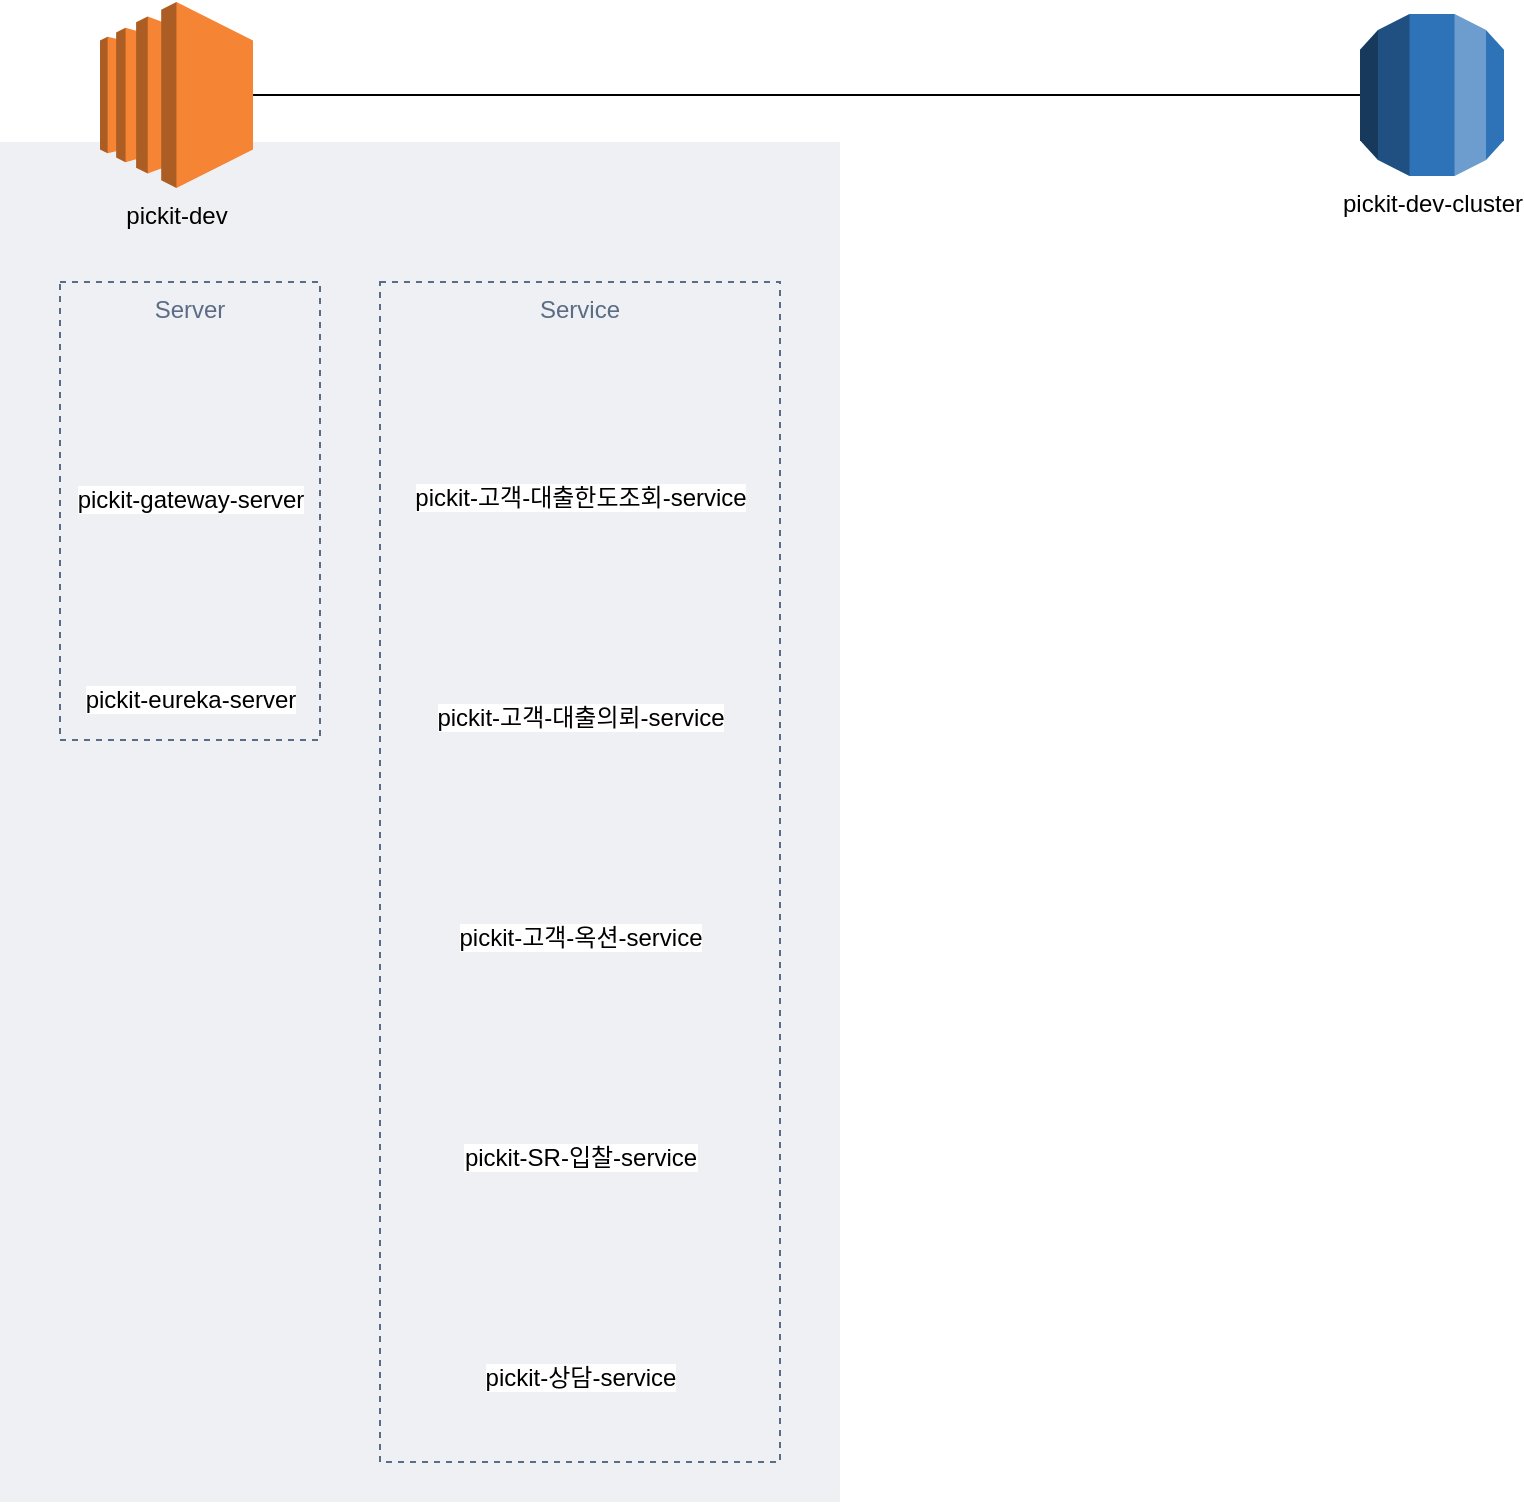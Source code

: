 <mxfile version="20.5.3" type="github">
  <diagram id="Ht1M8jgEwFfnCIfOTk4-" name="Page-1">
    <mxGraphModel dx="1113" dy="-67" grid="1" gridSize="10" guides="1" tooltips="1" connect="1" arrows="1" fold="1" page="1" pageScale="1" pageWidth="1169" pageHeight="827" math="0" shadow="0">
      <root>
        <mxCell id="0" />
        <mxCell id="1" parent="0" />
        <mxCell id="rYHKCPCsF7oC6Pboayof-44" value="" style="fillColor=#EFF0F3;strokeColor=none;dashed=0;verticalAlign=top;fontStyle=0;fontColor=#232F3D;" vertex="1" parent="1">
          <mxGeometry x="10" y="1050" width="420" height="680" as="geometry" />
        </mxCell>
        <mxCell id="rYHKCPCsF7oC6Pboayof-14" style="edgeStyle=orthogonalEdgeStyle;rounded=0;orthogonalLoop=1;jettySize=auto;html=1;endArrow=none;endFill=0;" edge="1" parent="1" source="rYHKCPCsF7oC6Pboayof-15" target="rYHKCPCsF7oC6Pboayof-16">
          <mxGeometry relative="1" as="geometry" />
        </mxCell>
        <mxCell id="rYHKCPCsF7oC6Pboayof-15" value="pickit-dev" style="outlineConnect=0;dashed=0;verticalLabelPosition=bottom;verticalAlign=top;align=center;html=1;shape=mxgraph.aws3.ec2;fillColor=#F58534;gradientColor=none;" vertex="1" parent="1">
          <mxGeometry x="60" y="980" width="76.5" height="93" as="geometry" />
        </mxCell>
        <mxCell id="rYHKCPCsF7oC6Pboayof-16" value="pickit-dev-cluster" style="outlineConnect=0;dashed=0;verticalLabelPosition=bottom;verticalAlign=top;align=center;html=1;shape=mxgraph.aws3.rds;fillColor=#2E73B8;gradientColor=none;" vertex="1" parent="1">
          <mxGeometry x="690" y="986" width="72" height="81" as="geometry" />
        </mxCell>
        <mxCell id="rYHKCPCsF7oC6Pboayof-35" value="" style="group" vertex="1" connectable="0" parent="1">
          <mxGeometry x="40" y="1120" width="130" height="229" as="geometry" />
        </mxCell>
        <mxCell id="rYHKCPCsF7oC6Pboayof-21" value="pickit-gateway-server" style="shape=image;html=1;verticalAlign=top;verticalLabelPosition=bottom;labelBackgroundColor=#ffffff;imageAspect=0;aspect=fixed;image=https://cdn1.iconfinder.com/data/icons/social-media-2106/24/social_media_social_media_logo_docker-128.png" vertex="1" parent="rYHKCPCsF7oC6Pboayof-35">
          <mxGeometry x="35" y="34.5" width="60" height="60" as="geometry" />
        </mxCell>
        <mxCell id="rYHKCPCsF7oC6Pboayof-22" value="pickit-eureka-server" style="shape=image;html=1;verticalAlign=top;verticalLabelPosition=bottom;labelBackgroundColor=#ffffff;imageAspect=0;aspect=fixed;image=https://cdn1.iconfinder.com/data/icons/social-media-2106/24/social_media_social_media_logo_docker-128.png" vertex="1" parent="rYHKCPCsF7oC6Pboayof-35">
          <mxGeometry x="35" y="134.5" width="60" height="60" as="geometry" />
        </mxCell>
        <mxCell id="rYHKCPCsF7oC6Pboayof-34" value="Server" style="fillColor=none;strokeColor=#5A6C86;dashed=1;verticalAlign=top;fontStyle=0;fontColor=#5A6C86;" vertex="1" parent="rYHKCPCsF7oC6Pboayof-35">
          <mxGeometry width="130" height="229" as="geometry" />
        </mxCell>
        <mxCell id="rYHKCPCsF7oC6Pboayof-43" value="" style="group" vertex="1" connectable="0" parent="1">
          <mxGeometry x="200" y="1120" width="200" height="590" as="geometry" />
        </mxCell>
        <mxCell id="rYHKCPCsF7oC6Pboayof-40" value="Service" style="fillColor=none;strokeColor=#5A6C86;dashed=1;verticalAlign=top;fontStyle=0;fontColor=#5A6C86;container=0;" vertex="1" parent="rYHKCPCsF7oC6Pboayof-43">
          <mxGeometry width="200" height="590" as="geometry" />
        </mxCell>
        <mxCell id="rYHKCPCsF7oC6Pboayof-23" value="pickit-고객-대출한도조회-service" style="shape=image;html=1;verticalAlign=top;verticalLabelPosition=bottom;labelBackgroundColor=#ffffff;imageAspect=0;aspect=fixed;image=https://cdn1.iconfinder.com/data/icons/social-media-2106/24/social_media_social_media_logo_docker-128.png;container=0;" vertex="1" parent="rYHKCPCsF7oC6Pboayof-43">
          <mxGeometry x="70" y="34" width="60" height="60" as="geometry" />
        </mxCell>
        <mxCell id="rYHKCPCsF7oC6Pboayof-26" value="pickit-고객-대출의뢰-service" style="shape=image;html=1;verticalAlign=top;verticalLabelPosition=bottom;labelBackgroundColor=#ffffff;imageAspect=0;aspect=fixed;image=https://cdn1.iconfinder.com/data/icons/social-media-2106/24/social_media_social_media_logo_docker-128.png;container=0;" vertex="1" parent="rYHKCPCsF7oC6Pboayof-43">
          <mxGeometry x="70" y="144" width="60" height="60" as="geometry" />
        </mxCell>
        <mxCell id="rYHKCPCsF7oC6Pboayof-29" value="pickit-상담-service" style="shape=image;html=1;verticalAlign=top;verticalLabelPosition=bottom;labelBackgroundColor=#ffffff;imageAspect=0;aspect=fixed;image=https://cdn1.iconfinder.com/data/icons/social-media-2106/24/social_media_social_media_logo_docker-128.png;container=0;" vertex="1" parent="rYHKCPCsF7oC6Pboayof-43">
          <mxGeometry x="70" y="474" width="60" height="60" as="geometry" />
        </mxCell>
        <mxCell id="rYHKCPCsF7oC6Pboayof-32" value="pickit-고객-옥션-service" style="shape=image;html=1;verticalAlign=top;verticalLabelPosition=bottom;labelBackgroundColor=#ffffff;imageAspect=0;aspect=fixed;image=https://cdn1.iconfinder.com/data/icons/social-media-2106/24/social_media_social_media_logo_docker-128.png;container=0;" vertex="1" parent="rYHKCPCsF7oC6Pboayof-43">
          <mxGeometry x="70" y="254" width="60" height="60" as="geometry" />
        </mxCell>
        <mxCell id="rYHKCPCsF7oC6Pboayof-33" value="pickit-SR-입찰-service" style="shape=image;html=1;verticalAlign=top;verticalLabelPosition=bottom;labelBackgroundColor=#ffffff;imageAspect=0;aspect=fixed;image=https://cdn1.iconfinder.com/data/icons/social-media-2106/24/social_media_social_media_logo_docker-128.png;container=0;" vertex="1" parent="rYHKCPCsF7oC6Pboayof-43">
          <mxGeometry x="70" y="364" width="60" height="60" as="geometry" />
        </mxCell>
      </root>
    </mxGraphModel>
  </diagram>
</mxfile>
